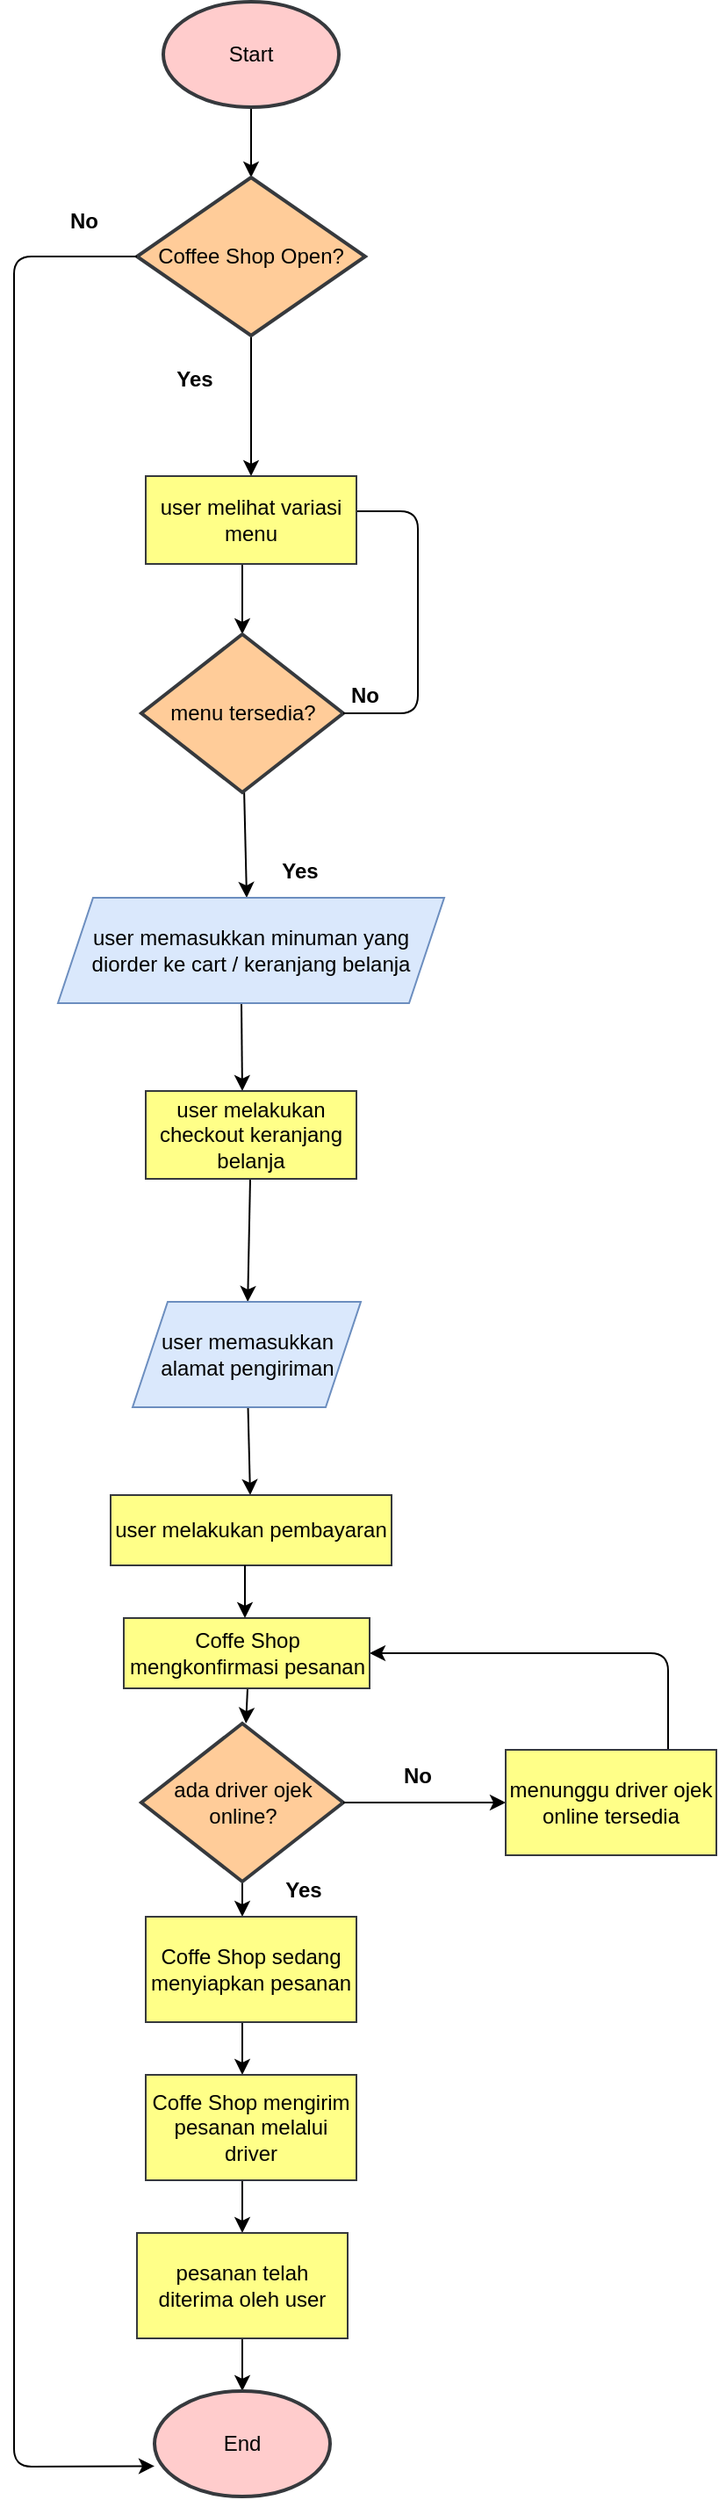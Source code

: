 <mxfile>
    <diagram id="UldNZN2Yp7fVBG7tMe4o" name="Page-1">
        <mxGraphModel dx="564" dy="422" grid="1" gridSize="10" guides="1" tooltips="1" connect="1" arrows="1" fold="1" page="1" pageScale="1" pageWidth="850" pageHeight="1100" math="0" shadow="0">
            <root>
                <mxCell id="0"/>
                <mxCell id="1" parent="0"/>
                <mxCell id="25" value="" style="edgeStyle=none;html=1;" parent="1" source="2" target="17" edge="1">
                    <mxGeometry relative="1" as="geometry"/>
                </mxCell>
                <mxCell id="2" value="&lt;font color=&quot;#000000&quot;&gt;Start&lt;/font&gt;" style="strokeWidth=2;html=1;shape=mxgraph.flowchart.start_1;whiteSpace=wrap;fillColor=#ffcccc;strokeColor=#36393d;" parent="1" vertex="1">
                    <mxGeometry x="345" y="30" width="100" height="60" as="geometry"/>
                </mxCell>
                <mxCell id="27" value="" style="edgeStyle=none;html=1;" parent="1" edge="1">
                    <mxGeometry relative="1" as="geometry">
                        <mxPoint x="390" y="350" as="sourcePoint"/>
                        <mxPoint x="390" y="390" as="targetPoint"/>
                    </mxGeometry>
                </mxCell>
                <mxCell id="32" value="" style="edgeStyle=none;html=1;" parent="1" edge="1">
                    <mxGeometry relative="1" as="geometry">
                        <mxPoint x="390" y="650" as="targetPoint"/>
                        <mxPoint x="389.5" y="600" as="sourcePoint"/>
                    </mxGeometry>
                </mxCell>
                <mxCell id="38" value="" style="edgeStyle=none;html=1;startArrow=none;" parent="1" target="36" edge="1">
                    <mxGeometry relative="1" as="geometry">
                        <mxPoint x="393" y="990" as="sourcePoint"/>
                    </mxGeometry>
                </mxCell>
                <mxCell id="40" value="" style="edgeStyle=none;html=1;" parent="1" edge="1">
                    <mxGeometry relative="1" as="geometry">
                        <mxPoint x="390" y="1180" as="sourcePoint"/>
                        <mxPoint x="390" y="1210" as="targetPoint"/>
                    </mxGeometry>
                </mxCell>
                <mxCell id="16" value="" style="edgeStyle=none;html=1;" parent="1" edge="1">
                    <mxGeometry relative="1" as="geometry">
                        <mxPoint x="390" y="1300" as="targetPoint"/>
                        <mxPoint x="390" y="1270" as="sourcePoint"/>
                    </mxGeometry>
                </mxCell>
                <mxCell id="18" value="" style="edgeStyle=none;html=1;" parent="1" edge="1">
                    <mxGeometry relative="1" as="geometry">
                        <mxPoint x="390" y="1390" as="targetPoint"/>
                        <mxPoint x="390" y="1350" as="sourcePoint"/>
                    </mxGeometry>
                </mxCell>
                <mxCell id="13" value="&lt;font color=&quot;#000000&quot;&gt;End&lt;/font&gt;" style="strokeWidth=2;html=1;shape=mxgraph.flowchart.start_1;whiteSpace=wrap;fillColor=#ffcccc;strokeColor=#36393d;" parent="1" vertex="1">
                    <mxGeometry x="340" y="1390" width="100" height="60" as="geometry"/>
                </mxCell>
                <mxCell id="19" value="" style="edgeStyle=none;html=1;" parent="1" source="17" edge="1">
                    <mxGeometry relative="1" as="geometry">
                        <mxPoint x="395" y="300" as="targetPoint"/>
                    </mxGeometry>
                </mxCell>
                <mxCell id="17" value="&lt;font color=&quot;#000000&quot;&gt;Coffee Shop Open?&lt;/font&gt;" style="strokeWidth=2;html=1;shape=mxgraph.flowchart.decision;whiteSpace=wrap;fillColor=#ffcc99;strokeColor=#36393d;" parent="1" vertex="1">
                    <mxGeometry x="330" y="130" width="130" height="90" as="geometry"/>
                </mxCell>
                <mxCell id="23" value="&lt;b&gt;Yes&lt;/b&gt;" style="text;html=1;strokeColor=none;fillColor=none;align=center;verticalAlign=middle;whiteSpace=wrap;rounded=0;" parent="1" vertex="1">
                    <mxGeometry x="332.5" y="230" width="60" height="30" as="geometry"/>
                </mxCell>
                <mxCell id="24" value="&lt;b&gt;No&lt;/b&gt;" style="text;html=1;strokeColor=none;fillColor=none;align=center;verticalAlign=middle;whiteSpace=wrap;rounded=0;" parent="1" vertex="1">
                    <mxGeometry x="270" y="140" width="60" height="30" as="geometry"/>
                </mxCell>
                <mxCell id="28" value="" style="edgeStyle=none;html=1;entryX=0;entryY=1;entryDx=0;entryDy=0;" parent="1" source="26" target="30" edge="1">
                    <mxGeometry relative="1" as="geometry"/>
                </mxCell>
                <mxCell id="26" value="&lt;font color=&quot;#000000&quot;&gt;menu tersedia?&lt;/font&gt;" style="strokeWidth=2;html=1;shape=mxgraph.flowchart.decision;whiteSpace=wrap;fillColor=#ffcc99;strokeColor=#36393d;" parent="1" vertex="1">
                    <mxGeometry x="332.5" y="390" width="115" height="90" as="geometry"/>
                </mxCell>
                <mxCell id="30" value="&lt;b&gt;Yes&lt;/b&gt;" style="text;html=1;strokeColor=none;fillColor=none;align=center;verticalAlign=middle;whiteSpace=wrap;rounded=0;" parent="1" vertex="1">
                    <mxGeometry x="392.5" y="510" width="60" height="30" as="geometry"/>
                </mxCell>
                <mxCell id="31" value="&lt;b&gt;No&lt;/b&gt;" style="text;html=1;strokeColor=none;fillColor=none;align=center;verticalAlign=middle;whiteSpace=wrap;rounded=0;" parent="1" vertex="1">
                    <mxGeometry x="430" y="410" width="60" height="30" as="geometry"/>
                </mxCell>
                <mxCell id="39" value="" style="edgeStyle=none;html=1;" parent="1" edge="1">
                    <mxGeometry relative="1" as="geometry">
                        <mxPoint x="390" y="1100" as="sourcePoint"/>
                        <mxPoint x="390" y="1120" as="targetPoint"/>
                    </mxGeometry>
                </mxCell>
                <mxCell id="36" value="&lt;font color=&quot;#000000&quot;&gt;ada driver ojek online?&lt;/font&gt;" style="strokeWidth=2;html=1;shape=mxgraph.flowchart.decision;whiteSpace=wrap;fillColor=#ffcc99;strokeColor=#36393d;" parent="1" vertex="1">
                    <mxGeometry x="332.5" y="1010" width="115" height="90" as="geometry"/>
                </mxCell>
                <mxCell id="46" value="&lt;b&gt;No&lt;/b&gt;" style="text;html=1;strokeColor=none;fillColor=none;align=center;verticalAlign=middle;whiteSpace=wrap;rounded=0;" parent="1" vertex="1">
                    <mxGeometry x="460" y="1025" width="60" height="30" as="geometry"/>
                </mxCell>
                <mxCell id="sbj66wwDpG2oRsyYTNk6-48" style="edgeStyle=none;html=1;entryX=0;entryY=0.712;entryDx=0;entryDy=0;entryPerimeter=0;exitX=0;exitY=0.5;exitDx=0;exitDy=0;exitPerimeter=0;" parent="1" source="17" target="13" edge="1">
                    <mxGeometry relative="1" as="geometry">
                        <Array as="points">
                            <mxPoint x="260" y="175"/>
                            <mxPoint x="260" y="615"/>
                            <mxPoint x="260" y="1013"/>
                            <mxPoint x="260" y="1243"/>
                            <mxPoint x="260" y="1433"/>
                        </Array>
                        <mxPoint x="210" y="180" as="sourcePoint"/>
                        <mxPoint x="192.3" y="1442.74" as="targetPoint"/>
                    </mxGeometry>
                </mxCell>
                <mxCell id="sbj66wwDpG2oRsyYTNk6-51" style="edgeStyle=none;html=1;exitX=1;exitY=0.5;exitDx=0;exitDy=0;exitPerimeter=0;" parent="1" source="26" edge="1">
                    <mxGeometry relative="1" as="geometry">
                        <Array as="points">
                            <mxPoint x="490" y="435"/>
                            <mxPoint x="490" y="345"/>
                            <mxPoint x="490" y="355"/>
                            <mxPoint x="490" y="320"/>
                        </Array>
                        <mxPoint x="542.5" y="450" as="sourcePoint"/>
                        <mxPoint x="440" y="320" as="targetPoint"/>
                    </mxGeometry>
                </mxCell>
                <mxCell id="sbj66wwDpG2oRsyYTNk6-54" value="" style="edgeStyle=none;html=1;entryX=0;entryY=0.5;entryDx=0;entryDy=0;" parent="1" source="36" target="YWVJAao3WSQf30nae3eR-51" edge="1">
                    <mxGeometry relative="1" as="geometry">
                        <mxPoint x="452.5" y="1024.5" as="sourcePoint"/>
                        <mxPoint x="520" y="1025" as="targetPoint"/>
                    </mxGeometry>
                </mxCell>
                <mxCell id="sbj66wwDpG2oRsyYTNk6-56" style="edgeStyle=none;html=1;exitX=0.4;exitY=-0.04;exitDx=0;exitDy=0;exitPerimeter=0;" parent="1" edge="1">
                    <mxGeometry relative="1" as="geometry">
                        <mxPoint x="462.5" y="970" as="targetPoint"/>
                        <Array as="points">
                            <mxPoint x="632.5" y="970"/>
                        </Array>
                        <mxPoint x="632.5" y="1038" as="sourcePoint"/>
                    </mxGeometry>
                </mxCell>
                <mxCell id="YWVJAao3WSQf30nae3eR-46" value="&lt;font color=&quot;#000000&quot;&gt;user melihat variasi menu&lt;/font&gt;" style="rounded=0;whiteSpace=wrap;html=1;fillColor=#ffff88;strokeColor=#36393d;" parent="1" vertex="1">
                    <mxGeometry x="335" y="300" width="120" height="50" as="geometry"/>
                </mxCell>
                <mxCell id="51" value="" style="edgeStyle=none;html=1;fontColor=#000000;" edge="1" parent="1" source="YWVJAao3WSQf30nae3eR-49" target="YWVJAao3WSQf30nae3eR-60">
                    <mxGeometry relative="1" as="geometry"/>
                </mxCell>
                <mxCell id="YWVJAao3WSQf30nae3eR-49" value="&lt;font color=&quot;#000000&quot;&gt;user melakukan checkout keranjang belanja&lt;/font&gt;" style="rounded=0;whiteSpace=wrap;html=1;fillColor=#ffff88;strokeColor=#36393d;" parent="1" vertex="1">
                    <mxGeometry x="335" y="650" width="120" height="50" as="geometry"/>
                </mxCell>
                <mxCell id="YWVJAao3WSQf30nae3eR-51" value="&lt;font color=&quot;#000000&quot;&gt;menunggu driver ojek online tersedia&lt;/font&gt;" style="rounded=0;whiteSpace=wrap;html=1;fillColor=#ffff88;strokeColor=#36393d;" parent="1" vertex="1">
                    <mxGeometry x="540" y="1025" width="120" height="60" as="geometry"/>
                </mxCell>
                <mxCell id="YWVJAao3WSQf30nae3eR-52" value="&lt;font color=&quot;#000000&quot;&gt;Coffe Shop sedang menyiapkan pesanan&lt;/font&gt;" style="rounded=0;whiteSpace=wrap;html=1;fillColor=#ffff88;strokeColor=#36393d;" parent="1" vertex="1">
                    <mxGeometry x="335" y="1120" width="120" height="60" as="geometry"/>
                </mxCell>
                <mxCell id="YWVJAao3WSQf30nae3eR-53" value="&lt;font color=&quot;#000000&quot;&gt;Coffe Shop mengirim pesanan melalui driver&lt;/font&gt;" style="rounded=0;whiteSpace=wrap;html=1;fillColor=#ffff88;strokeColor=#36393d;" parent="1" vertex="1">
                    <mxGeometry x="335" y="1210" width="120" height="60" as="geometry"/>
                </mxCell>
                <mxCell id="YWVJAao3WSQf30nae3eR-54" value="&lt;font color=&quot;#000000&quot;&gt;pesanan telah diterima oleh user&lt;/font&gt;" style="rounded=0;whiteSpace=wrap;html=1;fillColor=#ffff88;strokeColor=#36393d;" parent="1" vertex="1">
                    <mxGeometry x="330" y="1300" width="120" height="60" as="geometry"/>
                </mxCell>
                <mxCell id="YWVJAao3WSQf30nae3eR-55" value="&lt;font color=&quot;#000000&quot;&gt;user memasukkan minuman yang diorder ke cart / keranjang belanja&lt;span style=&quot;font-family: monospace ; font-size: 0px&quot;&gt;%3CmxGraphModel%3E%3Croot%3E%3CmxCell%20id%3D%220%22%2F%3E%3CmxCell%20id%3D%221%22%20parent%3D%220%22%2F%3E%3CmxCell%20id%3D%222%22%20value%3D%22user%20melihat%20menu%22%20style%3D%22rounded%3D1%3BwhiteSpace%3Dwrap%3Bhtml%3D1%3BabsoluteArcSize%3D1%3BarcSize%3D14%3BstrokeWidth%3D2%3B%22%20vertex%3D%221%22%20parent%3D%221%22%3E%3CmxGeometry%20x%3D%2240%22%20y%3D%22150%22%20width%3D%22100%22%20height%3D%2250%22%20as%3D%22geometry%22%2F%3E%3C%2FmxCell%3E%3C%2Froot%3E%3C%2FmxGraphModel%3E&lt;/span&gt;&lt;/font&gt;" style="shape=parallelogram;perimeter=parallelogramPerimeter;whiteSpace=wrap;html=1;fixedSize=1;fillColor=#dae8fc;strokeColor=#6c8ebf;" parent="1" vertex="1">
                    <mxGeometry x="285" y="540" width="220" height="60" as="geometry"/>
                </mxCell>
                <mxCell id="50" value="" style="edgeStyle=none;html=1;fontColor=#000000;" edge="1" parent="1" source="YWVJAao3WSQf30nae3eR-60" target="YWVJAao3WSQf30nae3eR-63">
                    <mxGeometry relative="1" as="geometry"/>
                </mxCell>
                <mxCell id="YWVJAao3WSQf30nae3eR-60" value="&lt;font color=&quot;#000000&quot;&gt;user memasukkan alamat pengiriman&lt;/font&gt;" style="shape=parallelogram;perimeter=parallelogramPerimeter;whiteSpace=wrap;html=1;fixedSize=1;fillColor=#dae8fc;strokeColor=#6c8ebf;" parent="1" vertex="1">
                    <mxGeometry x="327.5" y="770" width="130" height="60" as="geometry"/>
                </mxCell>
                <mxCell id="YWVJAao3WSQf30nae3eR-50" value="&lt;font color=&quot;#000000&quot;&gt;Coffe Shop mengkonfirmasi pesanan&lt;/font&gt;" style="rounded=0;whiteSpace=wrap;html=1;fillColor=#ffff88;strokeColor=#36393d;" parent="1" vertex="1">
                    <mxGeometry x="322.5" y="950" width="140" height="40" as="geometry"/>
                </mxCell>
                <mxCell id="YWVJAao3WSQf30nae3eR-63" value="&lt;font color=&quot;#000000&quot;&gt;user melakukan pembayaran&lt;/font&gt;" style="rounded=0;whiteSpace=wrap;html=1;fillColor=#ffff88;strokeColor=#36393d;" parent="1" vertex="1">
                    <mxGeometry x="315" y="880" width="160" height="40" as="geometry"/>
                </mxCell>
                <mxCell id="YWVJAao3WSQf30nae3eR-64" value="&lt;b&gt;Yes&lt;/b&gt;" style="text;html=1;strokeColor=none;fillColor=none;align=center;verticalAlign=middle;whiteSpace=wrap;rounded=0;" parent="1" vertex="1">
                    <mxGeometry x="395" y="1090" width="60" height="30" as="geometry"/>
                </mxCell>
                <mxCell id="YWVJAao3WSQf30nae3eR-65" value="" style="edgeStyle=none;html=1;" parent="1" edge="1">
                    <mxGeometry relative="1" as="geometry">
                        <mxPoint x="391.5" y="950" as="targetPoint"/>
                        <mxPoint x="391.5" y="920" as="sourcePoint"/>
                    </mxGeometry>
                </mxCell>
            </root>
        </mxGraphModel>
    </diagram>
</mxfile>
